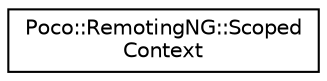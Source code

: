 digraph "Graphical Class Hierarchy"
{
 // LATEX_PDF_SIZE
  edge [fontname="Helvetica",fontsize="10",labelfontname="Helvetica",labelfontsize="10"];
  node [fontname="Helvetica",fontsize="10",shape=record];
  rankdir="LR";
  Node0 [label="Poco::RemotingNG::Scoped\lContext",height=0.2,width=0.4,color="black", fillcolor="white", style="filled",URL="$classPoco_1_1RemotingNG_1_1ScopedContext.html",tooltip="Helper class using RAII for Context setup and teardown."];
}
